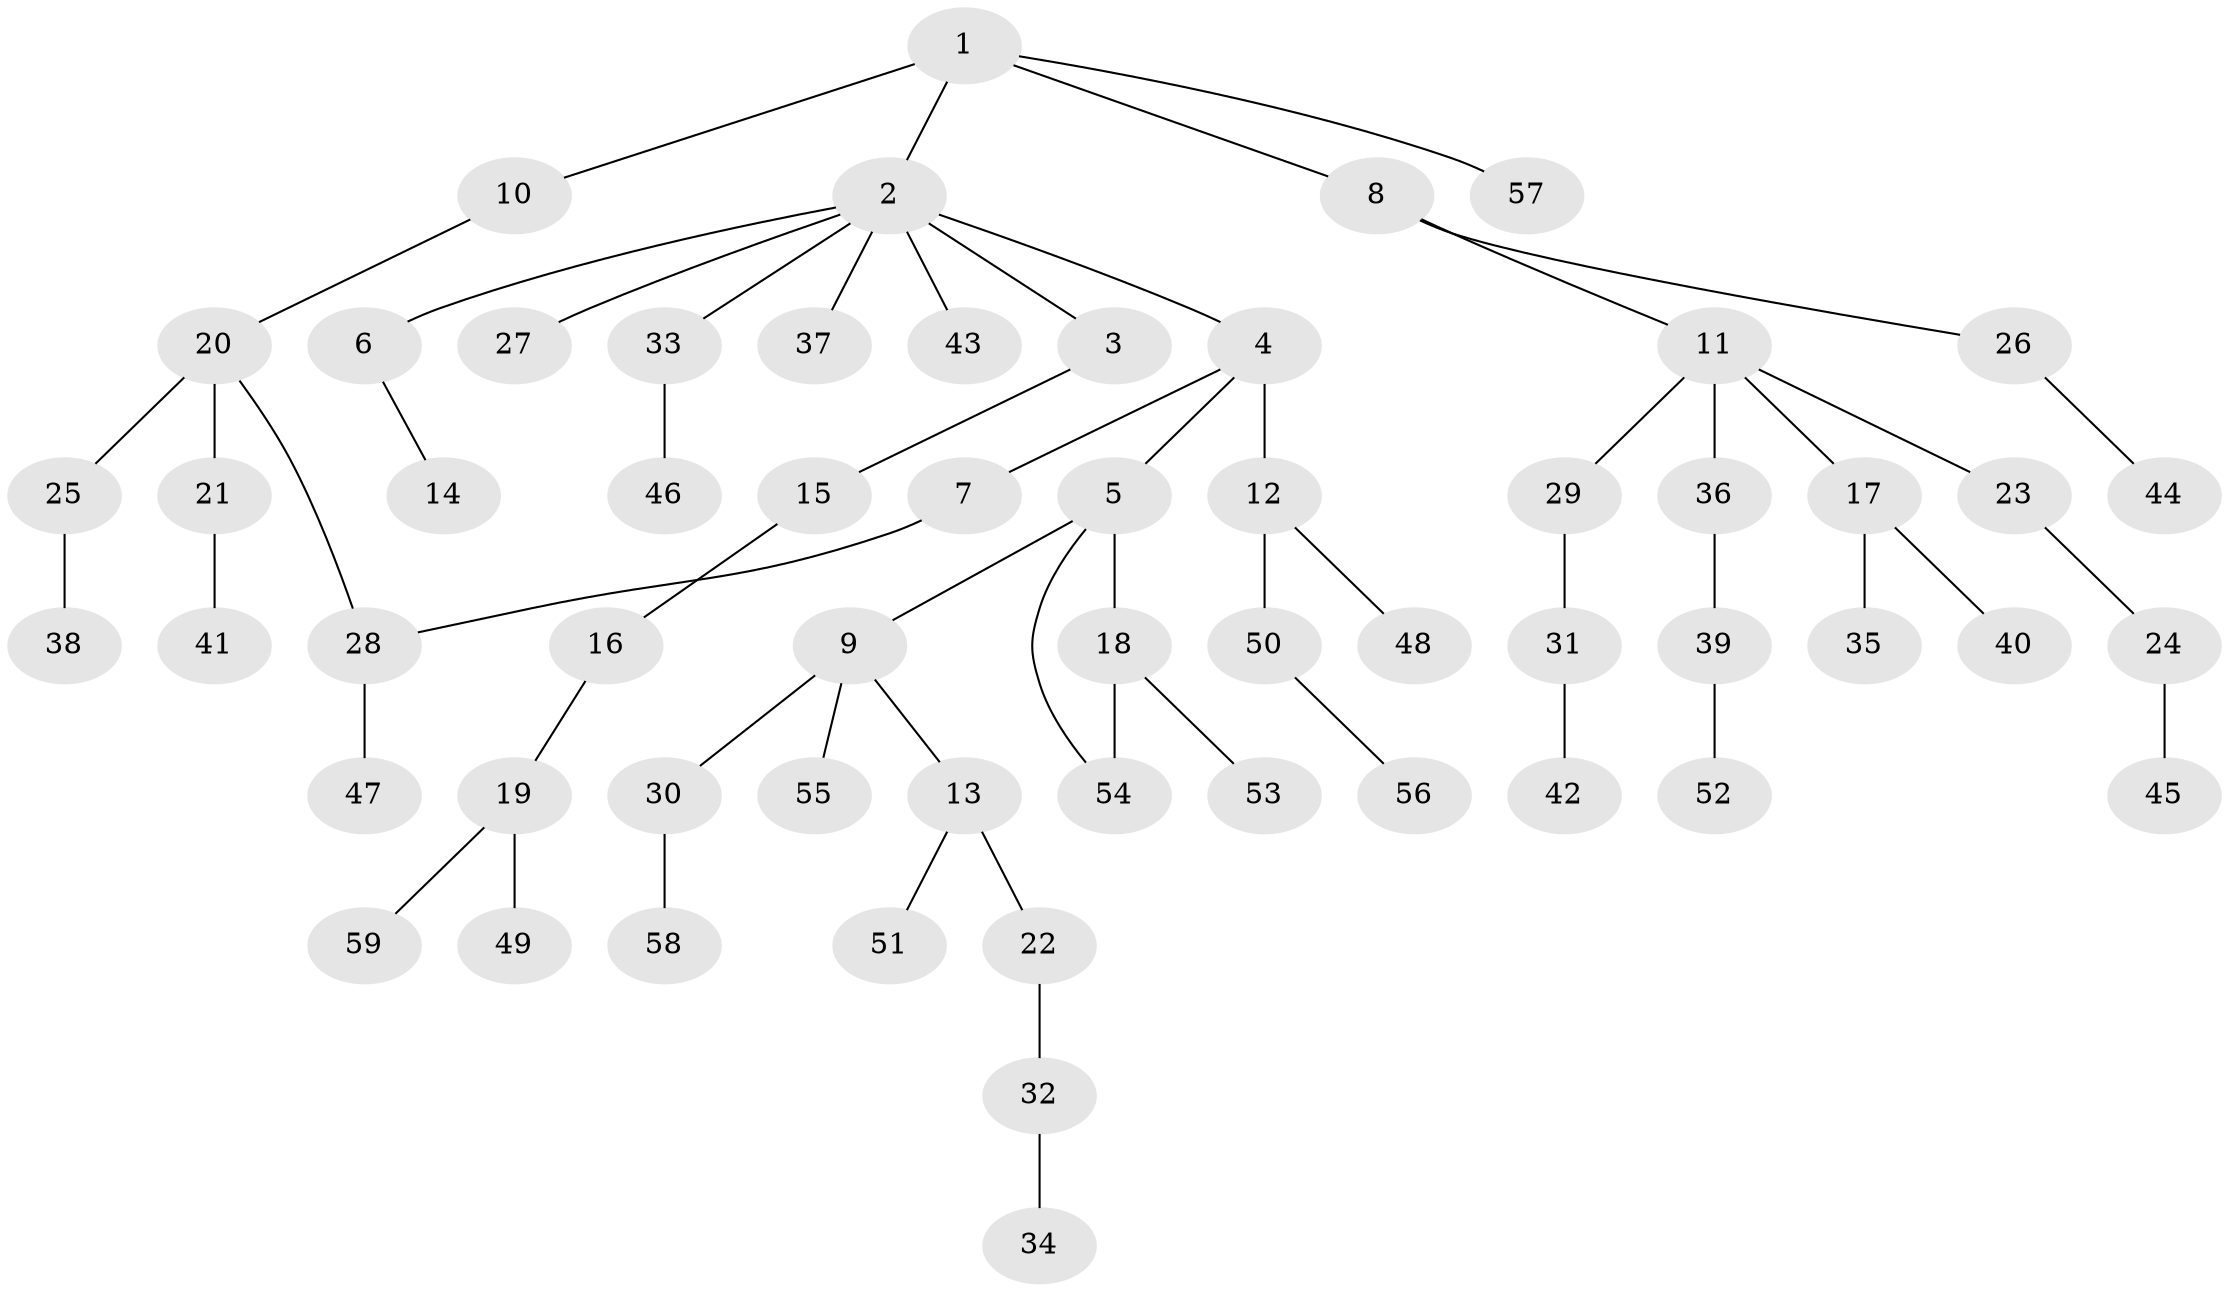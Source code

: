 // Generated by graph-tools (version 1.1) at 2025/13/03/09/25 04:13:16]
// undirected, 59 vertices, 60 edges
graph export_dot {
graph [start="1"]
  node [color=gray90,style=filled];
  1;
  2;
  3;
  4;
  5;
  6;
  7;
  8;
  9;
  10;
  11;
  12;
  13;
  14;
  15;
  16;
  17;
  18;
  19;
  20;
  21;
  22;
  23;
  24;
  25;
  26;
  27;
  28;
  29;
  30;
  31;
  32;
  33;
  34;
  35;
  36;
  37;
  38;
  39;
  40;
  41;
  42;
  43;
  44;
  45;
  46;
  47;
  48;
  49;
  50;
  51;
  52;
  53;
  54;
  55;
  56;
  57;
  58;
  59;
  1 -- 2;
  1 -- 8;
  1 -- 10;
  1 -- 57;
  2 -- 3;
  2 -- 4;
  2 -- 6;
  2 -- 27;
  2 -- 33;
  2 -- 37;
  2 -- 43;
  3 -- 15;
  4 -- 5;
  4 -- 7;
  4 -- 12;
  5 -- 9;
  5 -- 18;
  5 -- 54;
  6 -- 14;
  7 -- 28;
  8 -- 11;
  8 -- 26;
  9 -- 13;
  9 -- 30;
  9 -- 55;
  10 -- 20;
  11 -- 17;
  11 -- 23;
  11 -- 29;
  11 -- 36;
  12 -- 48;
  12 -- 50;
  13 -- 22;
  13 -- 51;
  15 -- 16;
  16 -- 19;
  17 -- 35;
  17 -- 40;
  18 -- 53;
  18 -- 54;
  19 -- 49;
  19 -- 59;
  20 -- 21;
  20 -- 25;
  20 -- 28;
  21 -- 41;
  22 -- 32;
  23 -- 24;
  24 -- 45;
  25 -- 38;
  26 -- 44;
  28 -- 47;
  29 -- 31;
  30 -- 58;
  31 -- 42;
  32 -- 34;
  33 -- 46;
  36 -- 39;
  39 -- 52;
  50 -- 56;
}
